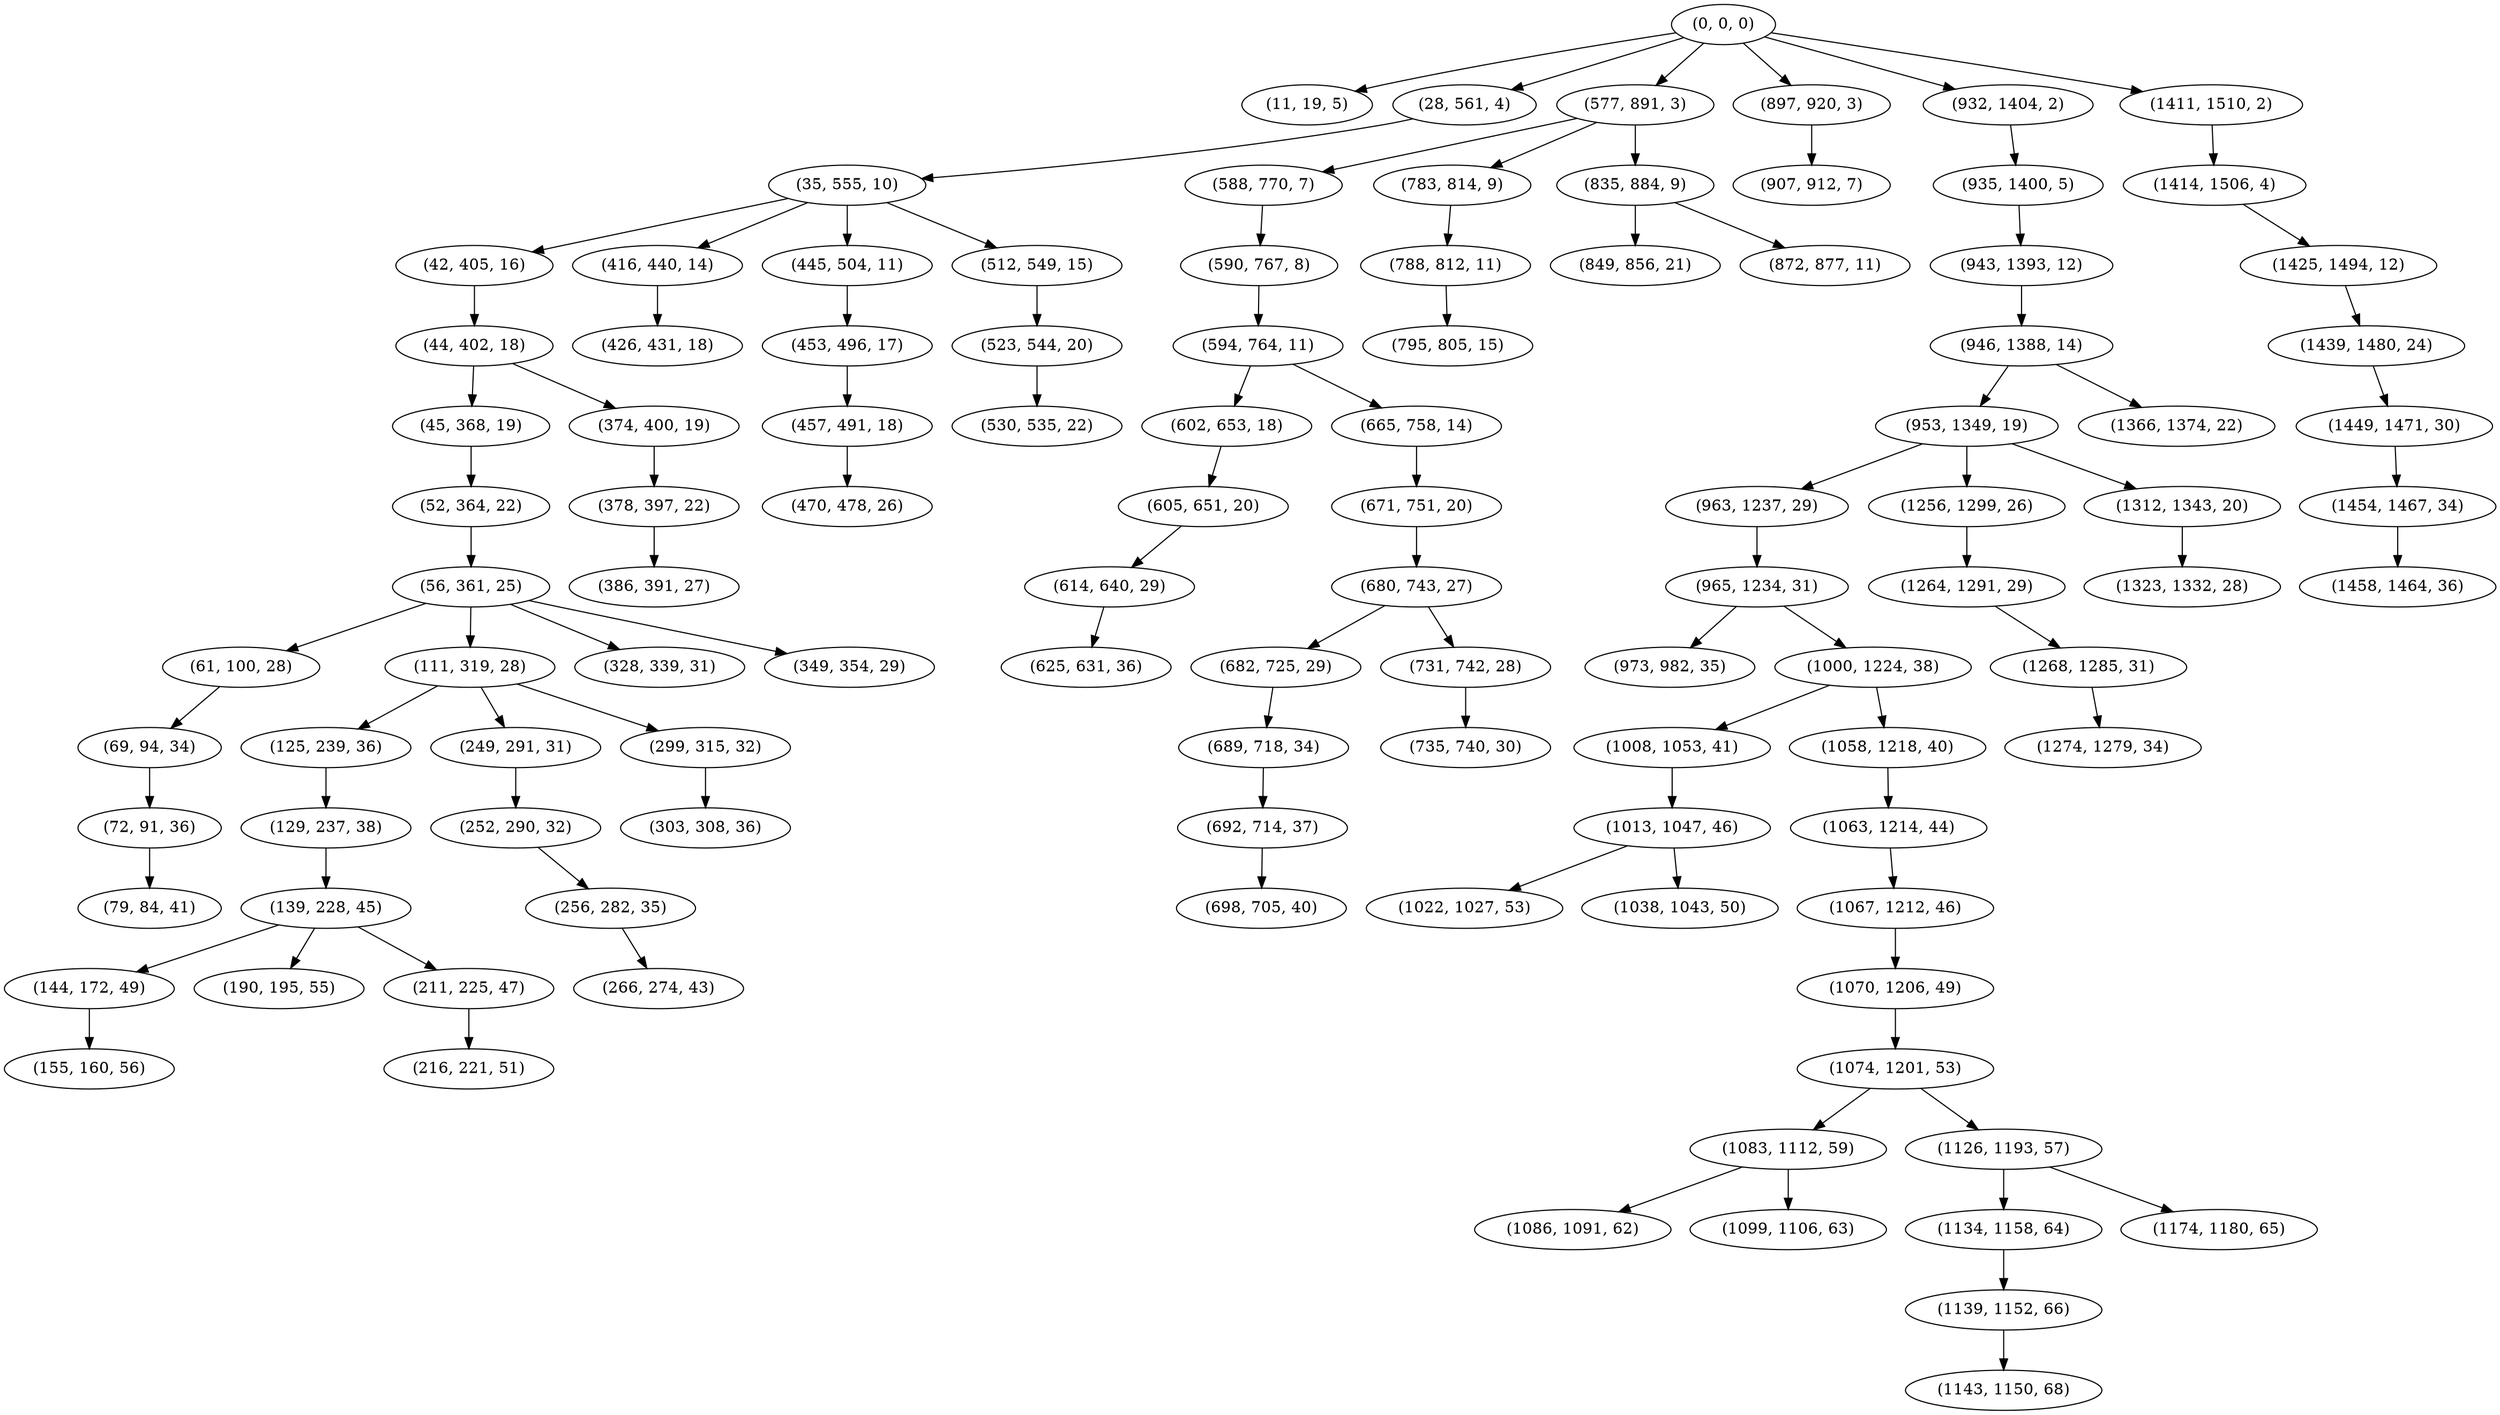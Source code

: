 digraph tree {
    "(0, 0, 0)";
    "(11, 19, 5)";
    "(28, 561, 4)";
    "(35, 555, 10)";
    "(42, 405, 16)";
    "(44, 402, 18)";
    "(45, 368, 19)";
    "(52, 364, 22)";
    "(56, 361, 25)";
    "(61, 100, 28)";
    "(69, 94, 34)";
    "(72, 91, 36)";
    "(79, 84, 41)";
    "(111, 319, 28)";
    "(125, 239, 36)";
    "(129, 237, 38)";
    "(139, 228, 45)";
    "(144, 172, 49)";
    "(155, 160, 56)";
    "(190, 195, 55)";
    "(211, 225, 47)";
    "(216, 221, 51)";
    "(249, 291, 31)";
    "(252, 290, 32)";
    "(256, 282, 35)";
    "(266, 274, 43)";
    "(299, 315, 32)";
    "(303, 308, 36)";
    "(328, 339, 31)";
    "(349, 354, 29)";
    "(374, 400, 19)";
    "(378, 397, 22)";
    "(386, 391, 27)";
    "(416, 440, 14)";
    "(426, 431, 18)";
    "(445, 504, 11)";
    "(453, 496, 17)";
    "(457, 491, 18)";
    "(470, 478, 26)";
    "(512, 549, 15)";
    "(523, 544, 20)";
    "(530, 535, 22)";
    "(577, 891, 3)";
    "(588, 770, 7)";
    "(590, 767, 8)";
    "(594, 764, 11)";
    "(602, 653, 18)";
    "(605, 651, 20)";
    "(614, 640, 29)";
    "(625, 631, 36)";
    "(665, 758, 14)";
    "(671, 751, 20)";
    "(680, 743, 27)";
    "(682, 725, 29)";
    "(689, 718, 34)";
    "(692, 714, 37)";
    "(698, 705, 40)";
    "(731, 742, 28)";
    "(735, 740, 30)";
    "(783, 814, 9)";
    "(788, 812, 11)";
    "(795, 805, 15)";
    "(835, 884, 9)";
    "(849, 856, 21)";
    "(872, 877, 11)";
    "(897, 920, 3)";
    "(907, 912, 7)";
    "(932, 1404, 2)";
    "(935, 1400, 5)";
    "(943, 1393, 12)";
    "(946, 1388, 14)";
    "(953, 1349, 19)";
    "(963, 1237, 29)";
    "(965, 1234, 31)";
    "(973, 982, 35)";
    "(1000, 1224, 38)";
    "(1008, 1053, 41)";
    "(1013, 1047, 46)";
    "(1022, 1027, 53)";
    "(1038, 1043, 50)";
    "(1058, 1218, 40)";
    "(1063, 1214, 44)";
    "(1067, 1212, 46)";
    "(1070, 1206, 49)";
    "(1074, 1201, 53)";
    "(1083, 1112, 59)";
    "(1086, 1091, 62)";
    "(1099, 1106, 63)";
    "(1126, 1193, 57)";
    "(1134, 1158, 64)";
    "(1139, 1152, 66)";
    "(1143, 1150, 68)";
    "(1174, 1180, 65)";
    "(1256, 1299, 26)";
    "(1264, 1291, 29)";
    "(1268, 1285, 31)";
    "(1274, 1279, 34)";
    "(1312, 1343, 20)";
    "(1323, 1332, 28)";
    "(1366, 1374, 22)";
    "(1411, 1510, 2)";
    "(1414, 1506, 4)";
    "(1425, 1494, 12)";
    "(1439, 1480, 24)";
    "(1449, 1471, 30)";
    "(1454, 1467, 34)";
    "(1458, 1464, 36)";
    "(0, 0, 0)" -> "(11, 19, 5)";
    "(0, 0, 0)" -> "(28, 561, 4)";
    "(0, 0, 0)" -> "(577, 891, 3)";
    "(0, 0, 0)" -> "(897, 920, 3)";
    "(0, 0, 0)" -> "(932, 1404, 2)";
    "(0, 0, 0)" -> "(1411, 1510, 2)";
    "(28, 561, 4)" -> "(35, 555, 10)";
    "(35, 555, 10)" -> "(42, 405, 16)";
    "(35, 555, 10)" -> "(416, 440, 14)";
    "(35, 555, 10)" -> "(445, 504, 11)";
    "(35, 555, 10)" -> "(512, 549, 15)";
    "(42, 405, 16)" -> "(44, 402, 18)";
    "(44, 402, 18)" -> "(45, 368, 19)";
    "(44, 402, 18)" -> "(374, 400, 19)";
    "(45, 368, 19)" -> "(52, 364, 22)";
    "(52, 364, 22)" -> "(56, 361, 25)";
    "(56, 361, 25)" -> "(61, 100, 28)";
    "(56, 361, 25)" -> "(111, 319, 28)";
    "(56, 361, 25)" -> "(328, 339, 31)";
    "(56, 361, 25)" -> "(349, 354, 29)";
    "(61, 100, 28)" -> "(69, 94, 34)";
    "(69, 94, 34)" -> "(72, 91, 36)";
    "(72, 91, 36)" -> "(79, 84, 41)";
    "(111, 319, 28)" -> "(125, 239, 36)";
    "(111, 319, 28)" -> "(249, 291, 31)";
    "(111, 319, 28)" -> "(299, 315, 32)";
    "(125, 239, 36)" -> "(129, 237, 38)";
    "(129, 237, 38)" -> "(139, 228, 45)";
    "(139, 228, 45)" -> "(144, 172, 49)";
    "(139, 228, 45)" -> "(190, 195, 55)";
    "(139, 228, 45)" -> "(211, 225, 47)";
    "(144, 172, 49)" -> "(155, 160, 56)";
    "(211, 225, 47)" -> "(216, 221, 51)";
    "(249, 291, 31)" -> "(252, 290, 32)";
    "(252, 290, 32)" -> "(256, 282, 35)";
    "(256, 282, 35)" -> "(266, 274, 43)";
    "(299, 315, 32)" -> "(303, 308, 36)";
    "(374, 400, 19)" -> "(378, 397, 22)";
    "(378, 397, 22)" -> "(386, 391, 27)";
    "(416, 440, 14)" -> "(426, 431, 18)";
    "(445, 504, 11)" -> "(453, 496, 17)";
    "(453, 496, 17)" -> "(457, 491, 18)";
    "(457, 491, 18)" -> "(470, 478, 26)";
    "(512, 549, 15)" -> "(523, 544, 20)";
    "(523, 544, 20)" -> "(530, 535, 22)";
    "(577, 891, 3)" -> "(588, 770, 7)";
    "(577, 891, 3)" -> "(783, 814, 9)";
    "(577, 891, 3)" -> "(835, 884, 9)";
    "(588, 770, 7)" -> "(590, 767, 8)";
    "(590, 767, 8)" -> "(594, 764, 11)";
    "(594, 764, 11)" -> "(602, 653, 18)";
    "(594, 764, 11)" -> "(665, 758, 14)";
    "(602, 653, 18)" -> "(605, 651, 20)";
    "(605, 651, 20)" -> "(614, 640, 29)";
    "(614, 640, 29)" -> "(625, 631, 36)";
    "(665, 758, 14)" -> "(671, 751, 20)";
    "(671, 751, 20)" -> "(680, 743, 27)";
    "(680, 743, 27)" -> "(682, 725, 29)";
    "(680, 743, 27)" -> "(731, 742, 28)";
    "(682, 725, 29)" -> "(689, 718, 34)";
    "(689, 718, 34)" -> "(692, 714, 37)";
    "(692, 714, 37)" -> "(698, 705, 40)";
    "(731, 742, 28)" -> "(735, 740, 30)";
    "(783, 814, 9)" -> "(788, 812, 11)";
    "(788, 812, 11)" -> "(795, 805, 15)";
    "(835, 884, 9)" -> "(849, 856, 21)";
    "(835, 884, 9)" -> "(872, 877, 11)";
    "(897, 920, 3)" -> "(907, 912, 7)";
    "(932, 1404, 2)" -> "(935, 1400, 5)";
    "(935, 1400, 5)" -> "(943, 1393, 12)";
    "(943, 1393, 12)" -> "(946, 1388, 14)";
    "(946, 1388, 14)" -> "(953, 1349, 19)";
    "(946, 1388, 14)" -> "(1366, 1374, 22)";
    "(953, 1349, 19)" -> "(963, 1237, 29)";
    "(953, 1349, 19)" -> "(1256, 1299, 26)";
    "(953, 1349, 19)" -> "(1312, 1343, 20)";
    "(963, 1237, 29)" -> "(965, 1234, 31)";
    "(965, 1234, 31)" -> "(973, 982, 35)";
    "(965, 1234, 31)" -> "(1000, 1224, 38)";
    "(1000, 1224, 38)" -> "(1008, 1053, 41)";
    "(1000, 1224, 38)" -> "(1058, 1218, 40)";
    "(1008, 1053, 41)" -> "(1013, 1047, 46)";
    "(1013, 1047, 46)" -> "(1022, 1027, 53)";
    "(1013, 1047, 46)" -> "(1038, 1043, 50)";
    "(1058, 1218, 40)" -> "(1063, 1214, 44)";
    "(1063, 1214, 44)" -> "(1067, 1212, 46)";
    "(1067, 1212, 46)" -> "(1070, 1206, 49)";
    "(1070, 1206, 49)" -> "(1074, 1201, 53)";
    "(1074, 1201, 53)" -> "(1083, 1112, 59)";
    "(1074, 1201, 53)" -> "(1126, 1193, 57)";
    "(1083, 1112, 59)" -> "(1086, 1091, 62)";
    "(1083, 1112, 59)" -> "(1099, 1106, 63)";
    "(1126, 1193, 57)" -> "(1134, 1158, 64)";
    "(1126, 1193, 57)" -> "(1174, 1180, 65)";
    "(1134, 1158, 64)" -> "(1139, 1152, 66)";
    "(1139, 1152, 66)" -> "(1143, 1150, 68)";
    "(1256, 1299, 26)" -> "(1264, 1291, 29)";
    "(1264, 1291, 29)" -> "(1268, 1285, 31)";
    "(1268, 1285, 31)" -> "(1274, 1279, 34)";
    "(1312, 1343, 20)" -> "(1323, 1332, 28)";
    "(1411, 1510, 2)" -> "(1414, 1506, 4)";
    "(1414, 1506, 4)" -> "(1425, 1494, 12)";
    "(1425, 1494, 12)" -> "(1439, 1480, 24)";
    "(1439, 1480, 24)" -> "(1449, 1471, 30)";
    "(1449, 1471, 30)" -> "(1454, 1467, 34)";
    "(1454, 1467, 34)" -> "(1458, 1464, 36)";
}
